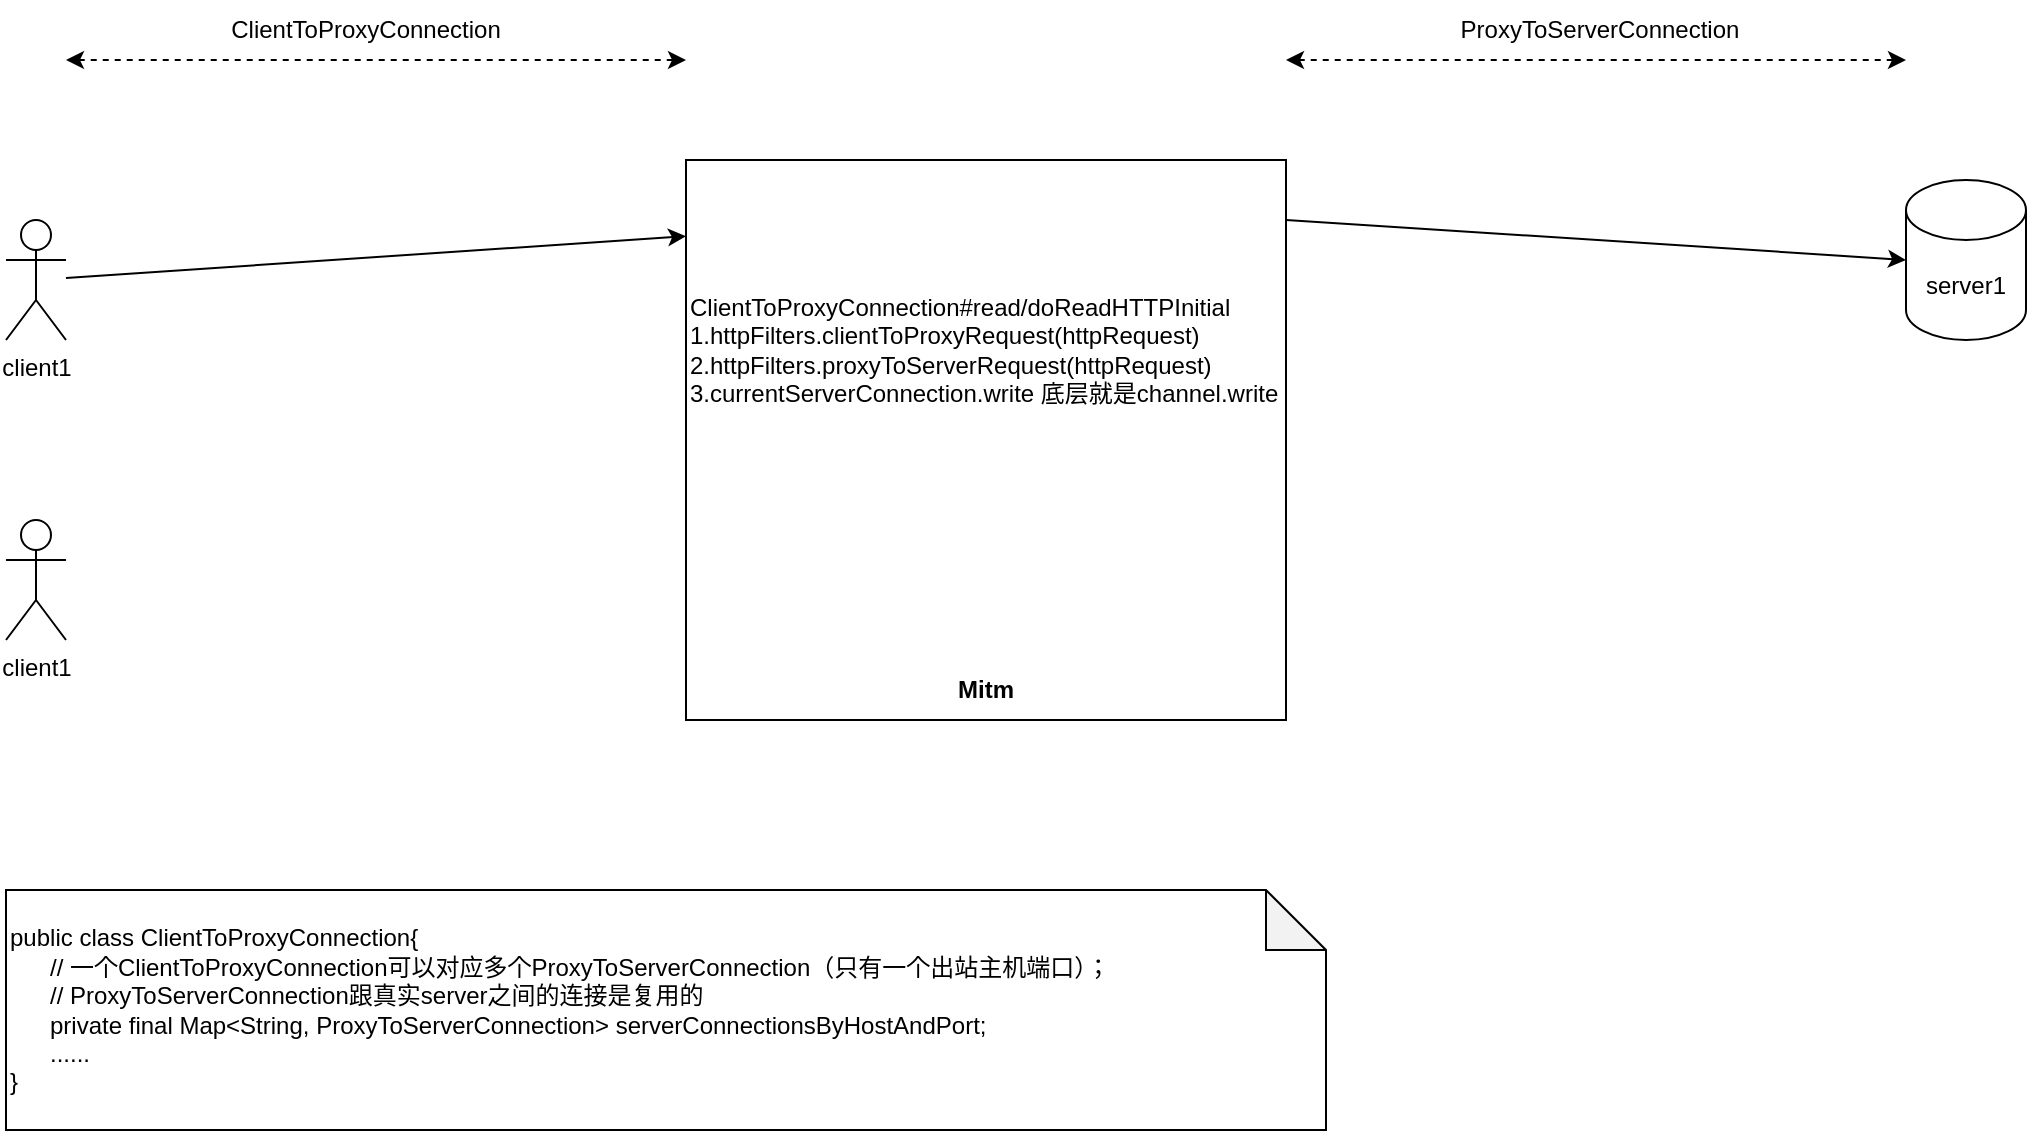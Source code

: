 <mxfile version="21.1.8" type="github">
  <diagram name="第 1 页" id="PR5nTnRtJUDZwZ6PbRg6">
    <mxGraphModel dx="1642" dy="705" grid="1" gridSize="10" guides="1" tooltips="1" connect="1" arrows="1" fold="1" page="0" pageScale="1" pageWidth="827" pageHeight="1169" math="0" shadow="0">
      <root>
        <mxCell id="0" />
        <mxCell id="1" parent="0" />
        <mxCell id="Il3NCM5yGjSnfaNeq1v5-1" value="" style="rounded=0;whiteSpace=wrap;html=1;" vertex="1" parent="1">
          <mxGeometry x="340" y="100" width="300" height="280" as="geometry" />
        </mxCell>
        <mxCell id="Il3NCM5yGjSnfaNeq1v5-2" value="&lt;b&gt;Mitm&lt;/b&gt;" style="text;html=1;strokeColor=none;fillColor=none;align=center;verticalAlign=middle;whiteSpace=wrap;rounded=0;" vertex="1" parent="1">
          <mxGeometry x="460" y="350" width="60" height="30" as="geometry" />
        </mxCell>
        <mxCell id="Il3NCM5yGjSnfaNeq1v5-7" style="rounded=0;orthogonalLoop=1;jettySize=auto;html=1;entryX=0;entryY=0.136;entryDx=0;entryDy=0;entryPerimeter=0;" edge="1" parent="1" source="Il3NCM5yGjSnfaNeq1v5-3" target="Il3NCM5yGjSnfaNeq1v5-1">
          <mxGeometry relative="1" as="geometry" />
        </mxCell>
        <mxCell id="Il3NCM5yGjSnfaNeq1v5-3" value="client1" style="shape=umlActor;verticalLabelPosition=bottom;verticalAlign=top;html=1;outlineConnect=0;" vertex="1" parent="1">
          <mxGeometry y="130" width="30" height="60" as="geometry" />
        </mxCell>
        <mxCell id="Il3NCM5yGjSnfaNeq1v5-8" value="client1" style="shape=umlActor;verticalLabelPosition=bottom;verticalAlign=top;html=1;outlineConnect=0;" vertex="1" parent="1">
          <mxGeometry y="280" width="30" height="60" as="geometry" />
        </mxCell>
        <mxCell id="Il3NCM5yGjSnfaNeq1v5-10" value="" style="endArrow=classic;startArrow=classic;html=1;rounded=0;dashed=1;" edge="1" parent="1">
          <mxGeometry width="50" height="50" relative="1" as="geometry">
            <mxPoint x="30" y="50" as="sourcePoint" />
            <mxPoint x="340" y="50" as="targetPoint" />
          </mxGeometry>
        </mxCell>
        <mxCell id="Il3NCM5yGjSnfaNeq1v5-11" value="" style="endArrow=classic;startArrow=classic;html=1;rounded=0;dashed=1;" edge="1" parent="1">
          <mxGeometry width="50" height="50" relative="1" as="geometry">
            <mxPoint x="640" y="50" as="sourcePoint" />
            <mxPoint x="950" y="50" as="targetPoint" />
          </mxGeometry>
        </mxCell>
        <mxCell id="Il3NCM5yGjSnfaNeq1v5-12" value="server1" style="shape=cylinder3;whiteSpace=wrap;html=1;boundedLbl=1;backgroundOutline=1;size=15;" vertex="1" parent="1">
          <mxGeometry x="950" y="110" width="60" height="80" as="geometry" />
        </mxCell>
        <mxCell id="Il3NCM5yGjSnfaNeq1v5-13" value="ClientToProxyConnection" style="text;html=1;strokeColor=none;fillColor=none;align=center;verticalAlign=middle;whiteSpace=wrap;rounded=0;" vertex="1" parent="1">
          <mxGeometry x="150" y="20" width="60" height="30" as="geometry" />
        </mxCell>
        <mxCell id="Il3NCM5yGjSnfaNeq1v5-14" value="ProxyToServerConnection" style="text;html=1;strokeColor=none;fillColor=none;align=center;verticalAlign=middle;whiteSpace=wrap;rounded=0;" vertex="1" parent="1">
          <mxGeometry x="767" y="20" width="60" height="30" as="geometry" />
        </mxCell>
        <mxCell id="Il3NCM5yGjSnfaNeq1v5-15" value="public class ClientToProxyConnection{&lt;br&gt;&amp;nbsp; &amp;nbsp; &amp;nbsp; // 一个ClientToProxyConnection可以对应多个ProxyToServerConnection（只有一个出站主机端口）；&lt;br&gt;&amp;nbsp; &amp;nbsp; &amp;nbsp; // ProxyToServerConnection跟真实server之间的连接是复用的&lt;br&gt;&amp;nbsp; &amp;nbsp; &amp;nbsp; private final Map&amp;lt;String, ProxyToServerConnection&amp;gt; serverConnectionsByHostAndPort;&lt;br&gt;&amp;nbsp; &amp;nbsp; &amp;nbsp; ......&lt;br&gt;}" style="shape=note;whiteSpace=wrap;html=1;backgroundOutline=1;darkOpacity=0.05;align=left;" vertex="1" parent="1">
          <mxGeometry y="465" width="660" height="120" as="geometry" />
        </mxCell>
        <mxCell id="Il3NCM5yGjSnfaNeq1v5-16" style="rounded=0;orthogonalLoop=1;jettySize=auto;html=1;entryX=0;entryY=0.5;entryDx=0;entryDy=0;entryPerimeter=0;" edge="1" parent="1" target="Il3NCM5yGjSnfaNeq1v5-12">
          <mxGeometry relative="1" as="geometry">
            <mxPoint x="640" y="130" as="sourcePoint" />
            <mxPoint x="950" y="109" as="targetPoint" />
          </mxGeometry>
        </mxCell>
        <mxCell id="Il3NCM5yGjSnfaNeq1v5-17" value="&lt;div&gt;ClientToProxyConnection#read/doReadHTTPInitial&lt;br&gt;&lt;/div&gt;&lt;div&gt;1.httpFilters.clientToProxyRequest(httpRequest)&lt;/div&gt;&lt;div&gt;2.httpFilters.proxyToServerRequest(httpRequest)&lt;/div&gt;&lt;div&gt;3.currentServerConnection.write 底层就是channel.write&lt;/div&gt;" style="text;html=1;strokeColor=none;fillColor=none;align=left;verticalAlign=middle;whiteSpace=wrap;rounded=0;" vertex="1" parent="1">
          <mxGeometry x="340" y="180" width="300" height="30" as="geometry" />
        </mxCell>
      </root>
    </mxGraphModel>
  </diagram>
</mxfile>
